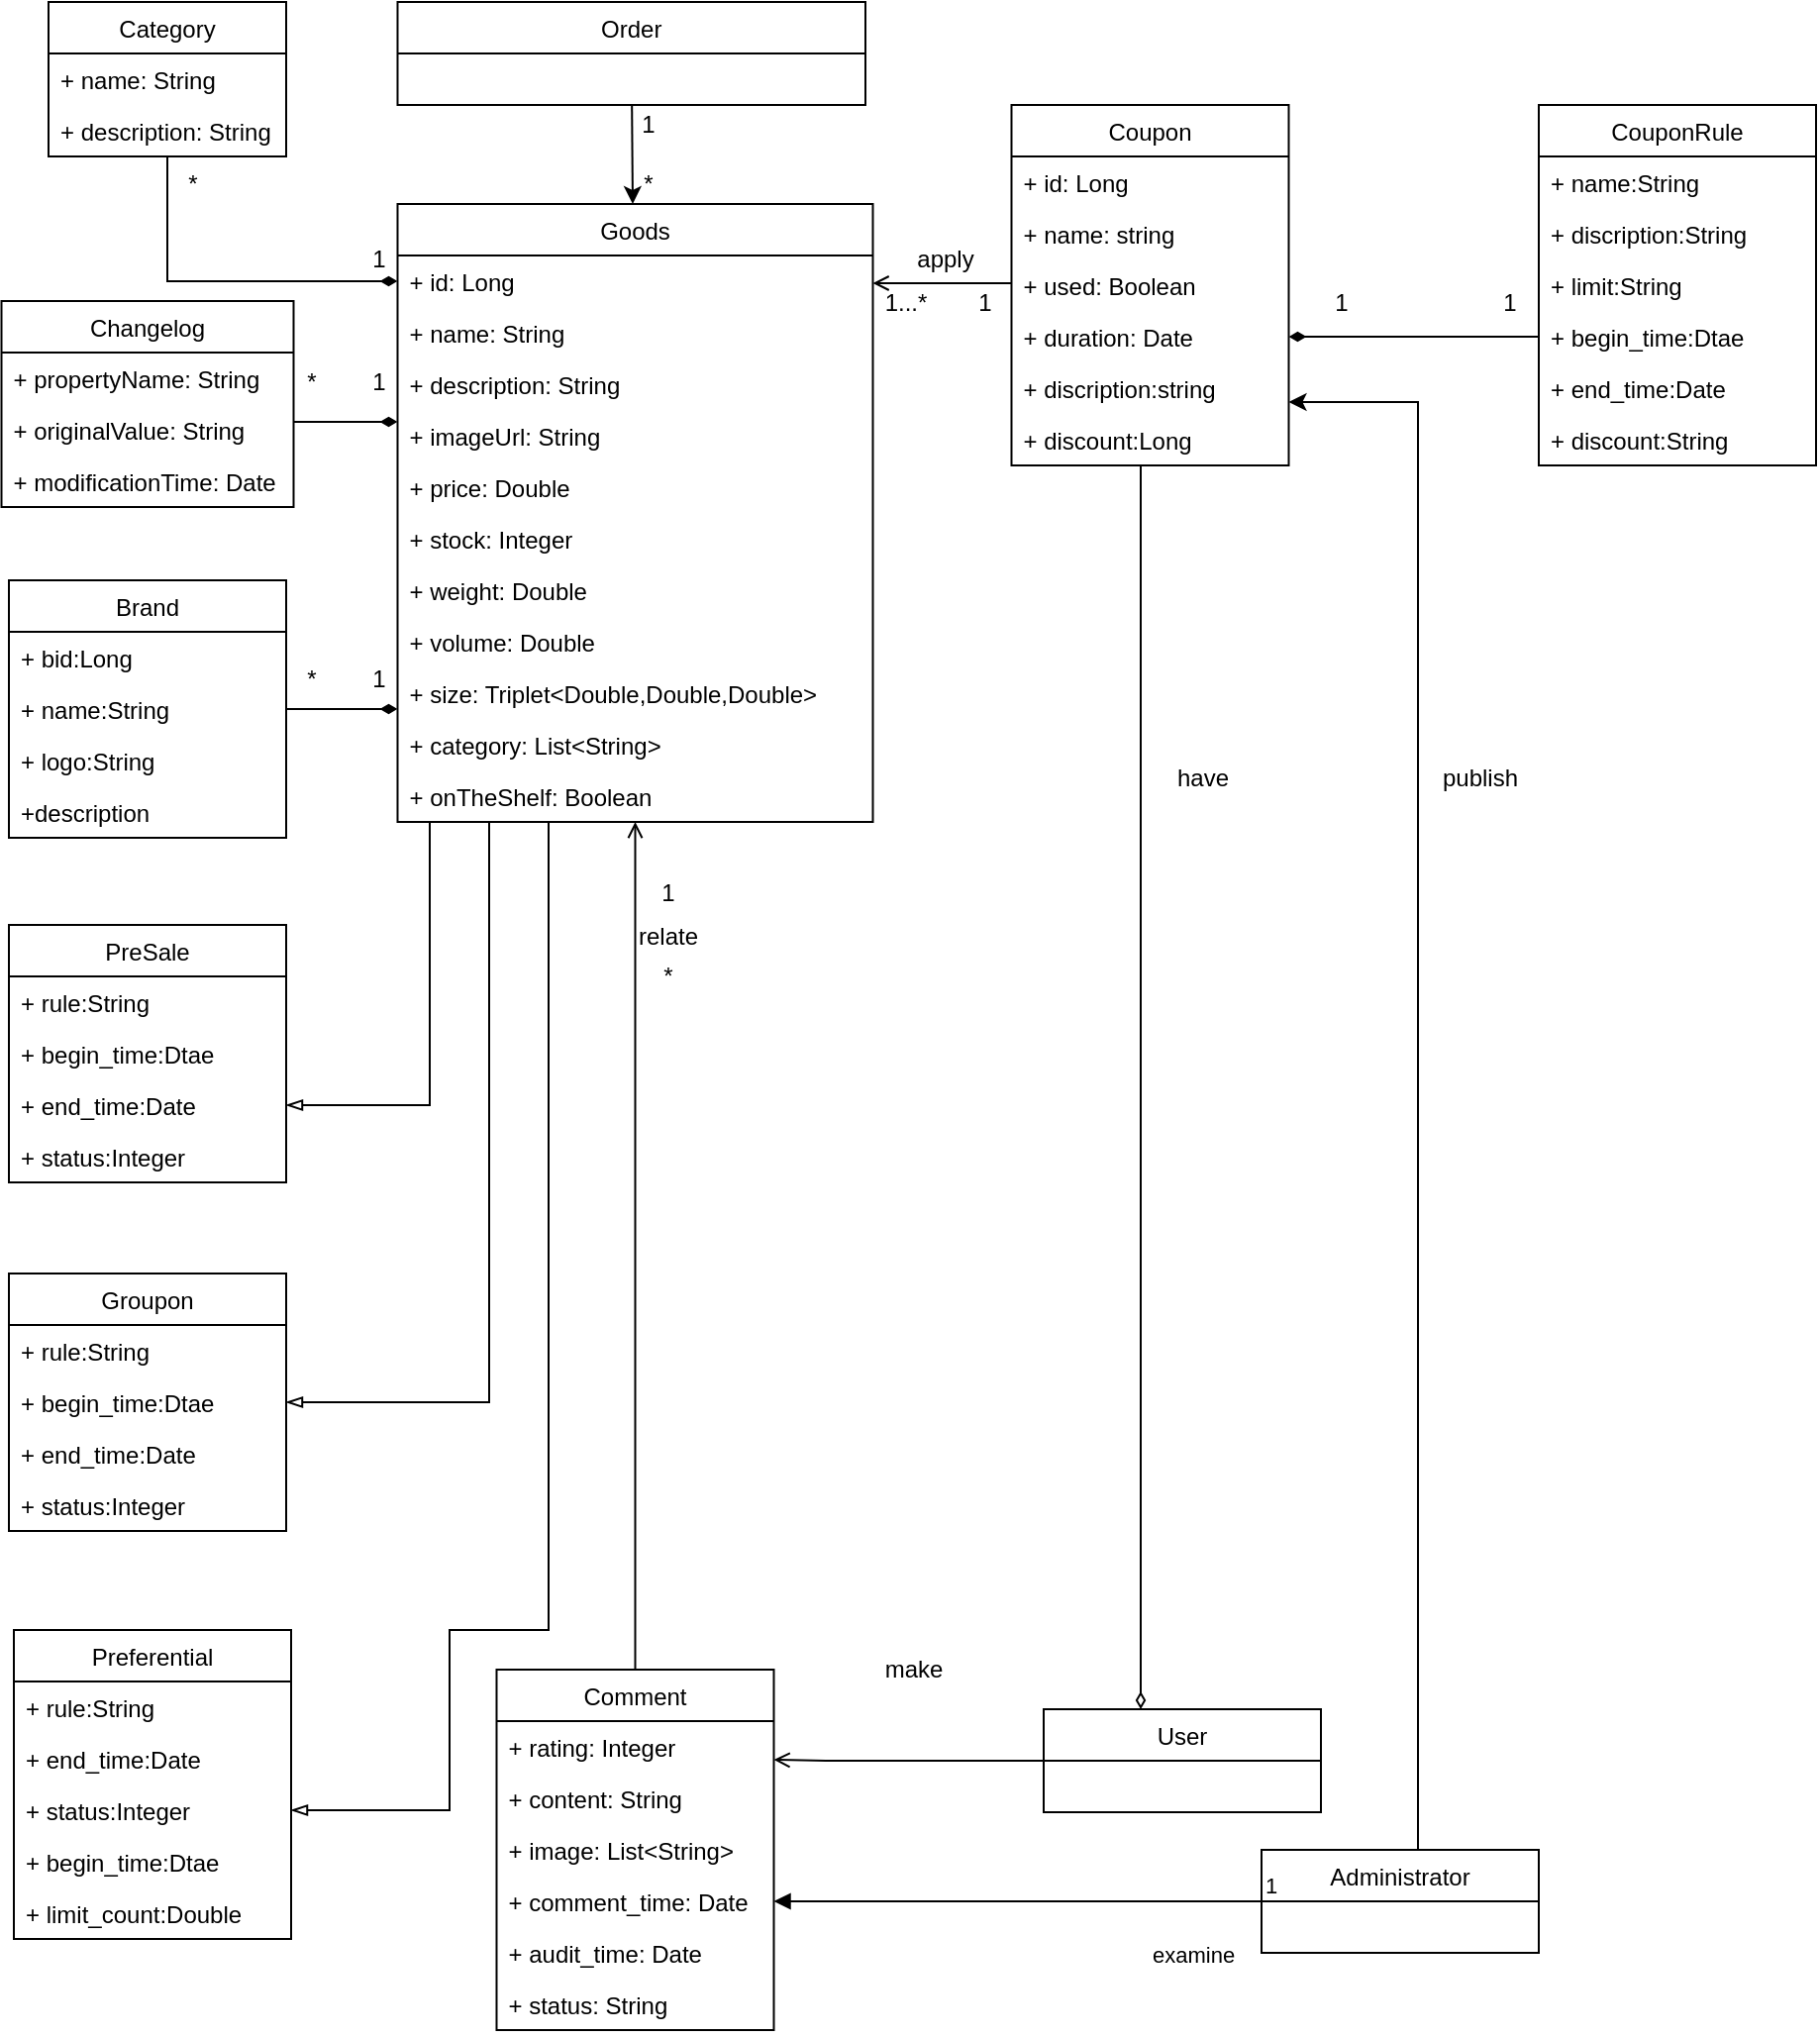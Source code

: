 <mxfile version="13.7.7" type="github">
  <diagram id="SMZDa7VKPdT4Ol9t52v7" name="Page-1">
    <mxGraphModel dx="1038" dy="587" grid="1" gridSize="10" guides="1" tooltips="1" connect="1" arrows="1" fold="1" page="1" pageScale="1" pageWidth="850" pageHeight="1100" math="0" shadow="0">
      <root>
        <mxCell id="0" />
        <mxCell id="1" parent="0" />
        <mxCell id="rCrtK8iGYtM6v42GK8HZ-14" style="edgeStyle=orthogonalEdgeStyle;rounded=0;orthogonalLoop=1;jettySize=auto;html=1;endArrow=diamondThin;endFill=1;" parent="1" source="rCrtK8iGYtM6v42GK8HZ-10" target="rCrtK8iGYtM6v42GK8HZ-1" edge="1">
          <mxGeometry relative="1" as="geometry">
            <Array as="points">
              <mxPoint x="233.75" y="149" />
              <mxPoint x="233.75" y="149" />
            </Array>
          </mxGeometry>
        </mxCell>
        <mxCell id="rCrtK8iGYtM6v42GK8HZ-21" style="edgeStyle=orthogonalEdgeStyle;rounded=0;orthogonalLoop=1;jettySize=auto;html=1;endArrow=diamondThin;endFill=1;" parent="1" source="rCrtK8iGYtM6v42GK8HZ-17" target="rCrtK8iGYtM6v42GK8HZ-1" edge="1">
          <mxGeometry relative="1" as="geometry">
            <Array as="points">
              <mxPoint x="240" y="220" />
              <mxPoint x="240" y="220" />
            </Array>
          </mxGeometry>
        </mxCell>
        <mxCell id="rCrtK8iGYtM6v42GK8HZ-52" style="edgeStyle=orthogonalEdgeStyle;rounded=0;orthogonalLoop=1;jettySize=auto;html=1;endArrow=none;endFill=0;startArrow=open;startFill=0;" parent="1" source="rCrtK8iGYtM6v42GK8HZ-1" target="rCrtK8iGYtM6v42GK8HZ-48" edge="1">
          <mxGeometry relative="1" as="geometry" />
        </mxCell>
        <mxCell id="rCrtK8iGYtM6v42GK8HZ-67" style="edgeStyle=orthogonalEdgeStyle;rounded=0;orthogonalLoop=1;jettySize=auto;html=1;endArrow=none;endFill=0;startArrow=open;startFill=0;" parent="1" source="rCrtK8iGYtM6v42GK8HZ-1" target="rCrtK8iGYtM6v42GK8HZ-63" edge="1">
          <mxGeometry relative="1" as="geometry">
            <Array as="points">
              <mxPoint x="530" y="150" />
              <mxPoint x="530" y="150" />
            </Array>
          </mxGeometry>
        </mxCell>
        <mxCell id="rCrtK8iGYtM6v42GK8HZ-54" style="edgeStyle=orthogonalEdgeStyle;rounded=0;orthogonalLoop=1;jettySize=auto;html=1;endArrow=open;endFill=0;entryX=1;entryY=0.25;entryDx=0;entryDy=0;exitX=0;exitY=0.5;exitDx=0;exitDy=0;" parent="1" source="rCrtK8iGYtM6v42GK8HZ-23" target="rCrtK8iGYtM6v42GK8HZ-48" edge="1">
          <mxGeometry relative="1" as="geometry">
            <Array as="points">
              <mxPoint x="470" y="896" />
            </Array>
          </mxGeometry>
        </mxCell>
        <mxCell id="rCrtK8iGYtM6v42GK8HZ-70" style="edgeStyle=orthogonalEdgeStyle;rounded=0;orthogonalLoop=1;jettySize=auto;html=1;endArrow=none;endFill=0;startArrow=diamondThin;startFill=0;" parent="1" source="rCrtK8iGYtM6v42GK8HZ-23" target="rCrtK8iGYtM6v42GK8HZ-63" edge="1">
          <mxGeometry relative="1" as="geometry">
            <mxPoint x="720" y="600" as="sourcePoint" />
            <Array as="points">
              <mxPoint x="629" y="360" />
              <mxPoint x="629" y="360" />
            </Array>
          </mxGeometry>
        </mxCell>
        <mxCell id="x_6f8A90c6kUow9tyYDB-32" style="edgeStyle=orthogonalEdgeStyle;rounded=0;orthogonalLoop=1;jettySize=auto;html=1;entryX=1;entryY=0.5;entryDx=0;entryDy=0;startArrow=none;startFill=0;endArrow=blockThin;endFill=0;" parent="1" source="rCrtK8iGYtM6v42GK8HZ-1" target="x_6f8A90c6kUow9tyYDB-29" edge="1">
          <mxGeometry relative="1" as="geometry">
            <Array as="points">
              <mxPoint x="300" y="715" />
            </Array>
          </mxGeometry>
        </mxCell>
        <mxCell id="x_6f8A90c6kUow9tyYDB-35" style="edgeStyle=orthogonalEdgeStyle;rounded=0;orthogonalLoop=1;jettySize=auto;html=1;entryX=1;entryY=0.5;entryDx=0;entryDy=0;startArrow=none;startFill=0;endArrow=blockThin;endFill=0;" parent="1" source="rCrtK8iGYtM6v42GK8HZ-1" target="x_6f8A90c6kUow9tyYDB-19" edge="1">
          <mxGeometry relative="1" as="geometry">
            <Array as="points">
              <mxPoint x="270" y="565" />
            </Array>
          </mxGeometry>
        </mxCell>
        <mxCell id="x_6f8A90c6kUow9tyYDB-43" style="edgeStyle=orthogonalEdgeStyle;rounded=0;orthogonalLoop=1;jettySize=auto;html=1;startArrow=none;startFill=0;endArrow=blockThin;endFill=0;entryX=1;entryY=0.5;entryDx=0;entryDy=0;" parent="1" source="rCrtK8iGYtM6v42GK8HZ-1" target="x_6f8A90c6kUow9tyYDB-42" edge="1">
          <mxGeometry relative="1" as="geometry">
            <Array as="points">
              <mxPoint x="330" y="830" />
              <mxPoint x="280" y="830" />
              <mxPoint x="280" y="921" />
            </Array>
          </mxGeometry>
        </mxCell>
        <mxCell id="rCrtK8iGYtM6v42GK8HZ-1" value="Goods" style="swimlane;fontStyle=0;childLayout=stackLayout;horizontal=1;startSize=26;fillColor=none;horizontalStack=0;resizeParent=1;resizeParentMax=0;resizeLast=0;collapsible=1;marginBottom=0;" parent="1" vertex="1">
          <mxGeometry x="253.75" y="110" width="240" height="312" as="geometry" />
        </mxCell>
        <mxCell id="rCrtK8iGYtM6v42GK8HZ-2" value="+ id: Long" style="text;strokeColor=none;fillColor=none;align=left;verticalAlign=top;spacingLeft=4;spacingRight=4;overflow=hidden;rotatable=0;points=[[0,0.5],[1,0.5]];portConstraint=eastwest;" parent="rCrtK8iGYtM6v42GK8HZ-1" vertex="1">
          <mxGeometry y="26" width="240" height="26" as="geometry" />
        </mxCell>
        <mxCell id="rCrtK8iGYtM6v42GK8HZ-3" value="+ name: String" style="text;strokeColor=none;fillColor=none;align=left;verticalAlign=top;spacingLeft=4;spacingRight=4;overflow=hidden;rotatable=0;points=[[0,0.5],[1,0.5]];portConstraint=eastwest;" parent="rCrtK8iGYtM6v42GK8HZ-1" vertex="1">
          <mxGeometry y="52" width="240" height="26" as="geometry" />
        </mxCell>
        <mxCell id="rCrtK8iGYtM6v42GK8HZ-56" value="+ description: String" style="text;strokeColor=none;fillColor=none;align=left;verticalAlign=top;spacingLeft=4;spacingRight=4;overflow=hidden;rotatable=0;points=[[0,0.5],[1,0.5]];portConstraint=eastwest;" parent="rCrtK8iGYtM6v42GK8HZ-1" vertex="1">
          <mxGeometry y="78" width="240" height="26" as="geometry" />
        </mxCell>
        <mxCell id="rCrtK8iGYtM6v42GK8HZ-57" value="+ imageUrl: String" style="text;strokeColor=none;fillColor=none;align=left;verticalAlign=top;spacingLeft=4;spacingRight=4;overflow=hidden;rotatable=0;points=[[0,0.5],[1,0.5]];portConstraint=eastwest;" parent="rCrtK8iGYtM6v42GK8HZ-1" vertex="1">
          <mxGeometry y="104" width="240" height="26" as="geometry" />
        </mxCell>
        <mxCell id="rCrtK8iGYtM6v42GK8HZ-4" value="+ price: Double" style="text;strokeColor=none;fillColor=none;align=left;verticalAlign=top;spacingLeft=4;spacingRight=4;overflow=hidden;rotatable=0;points=[[0,0.5],[1,0.5]];portConstraint=eastwest;" parent="rCrtK8iGYtM6v42GK8HZ-1" vertex="1">
          <mxGeometry y="130" width="240" height="26" as="geometry" />
        </mxCell>
        <mxCell id="rCrtK8iGYtM6v42GK8HZ-5" value="+ stock: Integer" style="text;strokeColor=none;fillColor=none;align=left;verticalAlign=top;spacingLeft=4;spacingRight=4;overflow=hidden;rotatable=0;points=[[0,0.5],[1,0.5]];portConstraint=eastwest;" parent="rCrtK8iGYtM6v42GK8HZ-1" vertex="1">
          <mxGeometry y="156" width="240" height="26" as="geometry" />
        </mxCell>
        <mxCell id="rCrtK8iGYtM6v42GK8HZ-6" value="+ weight: Double" style="text;strokeColor=none;fillColor=none;align=left;verticalAlign=top;spacingLeft=4;spacingRight=4;overflow=hidden;rotatable=0;points=[[0,0.5],[1,0.5]];portConstraint=eastwest;" parent="rCrtK8iGYtM6v42GK8HZ-1" vertex="1">
          <mxGeometry y="182" width="240" height="26" as="geometry" />
        </mxCell>
        <mxCell id="DJLL2MN1gJjTyd0nn-Mb-14" value="+ volume: Double" style="text;strokeColor=none;fillColor=none;align=left;verticalAlign=top;spacingLeft=4;spacingRight=4;overflow=hidden;rotatable=0;points=[[0,0.5],[1,0.5]];portConstraint=eastwest;" parent="rCrtK8iGYtM6v42GK8HZ-1" vertex="1">
          <mxGeometry y="208" width="240" height="26" as="geometry" />
        </mxCell>
        <mxCell id="rCrtK8iGYtM6v42GK8HZ-7" value="+ size: Triplet&lt;Double,Double,Double&gt;" style="text;strokeColor=none;fillColor=none;align=left;verticalAlign=top;spacingLeft=4;spacingRight=4;overflow=hidden;rotatable=0;points=[[0,0.5],[1,0.5]];portConstraint=eastwest;" parent="rCrtK8iGYtM6v42GK8HZ-1" vertex="1">
          <mxGeometry y="234" width="240" height="26" as="geometry" />
        </mxCell>
        <mxCell id="rCrtK8iGYtM6v42GK8HZ-8" value="+ category: List&lt;String&gt;" style="text;strokeColor=none;fillColor=none;align=left;verticalAlign=top;spacingLeft=4;spacingRight=4;overflow=hidden;rotatable=0;points=[[0,0.5],[1,0.5]];portConstraint=eastwest;" parent="rCrtK8iGYtM6v42GK8HZ-1" vertex="1">
          <mxGeometry y="260" width="240" height="26" as="geometry" />
        </mxCell>
        <mxCell id="rCrtK8iGYtM6v42GK8HZ-58" value="+ onTheShelf: Boolean" style="text;strokeColor=none;fillColor=none;align=left;verticalAlign=top;spacingLeft=4;spacingRight=4;overflow=hidden;rotatable=0;points=[[0,0.5],[1,0.5]];portConstraint=eastwest;" parent="rCrtK8iGYtM6v42GK8HZ-1" vertex="1">
          <mxGeometry y="286" width="240" height="26" as="geometry" />
        </mxCell>
        <mxCell id="DJLL2MN1gJjTyd0nn-Mb-42" style="edgeStyle=orthogonalEdgeStyle;rounded=0;orthogonalLoop=1;jettySize=auto;html=1;entryX=0.5;entryY=0;entryDx=0;entryDy=0;endArrow=none;endFill=0;startArrow=classic;startFill=1;" parent="1" source="rCrtK8iGYtM6v42GK8HZ-63" target="DJLL2MN1gJjTyd0nn-Mb-27" edge="1">
          <mxGeometry relative="1" as="geometry">
            <Array as="points">
              <mxPoint x="769" y="210" />
            </Array>
          </mxGeometry>
        </mxCell>
        <mxCell id="rCrtK8iGYtM6v42GK8HZ-63" value="Coupon" style="swimlane;fontStyle=0;childLayout=stackLayout;horizontal=1;startSize=26;fillColor=none;horizontalStack=0;resizeParent=1;resizeParentMax=0;resizeLast=0;collapsible=1;marginBottom=0;" parent="1" vertex="1">
          <mxGeometry x="563.75" y="60" width="140" height="182" as="geometry" />
        </mxCell>
        <mxCell id="rCrtK8iGYtM6v42GK8HZ-64" value="+ id: Long" style="text;strokeColor=none;fillColor=none;align=left;verticalAlign=top;spacingLeft=4;spacingRight=4;overflow=hidden;rotatable=0;points=[[0,0.5],[1,0.5]];portConstraint=eastwest;" parent="rCrtK8iGYtM6v42GK8HZ-63" vertex="1">
          <mxGeometry y="26" width="140" height="26" as="geometry" />
        </mxCell>
        <mxCell id="DJLL2MN1gJjTyd0nn-Mb-5" value="+ name: string" style="text;strokeColor=none;fillColor=none;align=left;verticalAlign=top;spacingLeft=4;spacingRight=4;overflow=hidden;rotatable=0;points=[[0,0.5],[1,0.5]];portConstraint=eastwest;" parent="rCrtK8iGYtM6v42GK8HZ-63" vertex="1">
          <mxGeometry y="52" width="140" height="26" as="geometry" />
        </mxCell>
        <mxCell id="rCrtK8iGYtM6v42GK8HZ-65" value="+ used: Boolean" style="text;strokeColor=none;fillColor=none;align=left;verticalAlign=top;spacingLeft=4;spacingRight=4;overflow=hidden;rotatable=0;points=[[0,0.5],[1,0.5]];portConstraint=eastwest;" parent="rCrtK8iGYtM6v42GK8HZ-63" vertex="1">
          <mxGeometry y="78" width="140" height="26" as="geometry" />
        </mxCell>
        <mxCell id="rCrtK8iGYtM6v42GK8HZ-66" value="+ duration: Date" style="text;strokeColor=none;fillColor=none;align=left;verticalAlign=top;spacingLeft=4;spacingRight=4;overflow=hidden;rotatable=0;points=[[0,0.5],[1,0.5]];portConstraint=eastwest;" parent="rCrtK8iGYtM6v42GK8HZ-63" vertex="1">
          <mxGeometry y="104" width="140" height="26" as="geometry" />
        </mxCell>
        <mxCell id="rCrtK8iGYtM6v42GK8HZ-68" value="+ discription:string" style="text;strokeColor=none;fillColor=none;align=left;verticalAlign=top;spacingLeft=4;spacingRight=4;overflow=hidden;rotatable=0;points=[[0,0.5],[1,0.5]];portConstraint=eastwest;" parent="rCrtK8iGYtM6v42GK8HZ-63" vertex="1">
          <mxGeometry y="130" width="140" height="26" as="geometry" />
        </mxCell>
        <mxCell id="rCrtK8iGYtM6v42GK8HZ-69" value="+ discount:Long" style="text;strokeColor=none;fillColor=none;align=left;verticalAlign=top;spacingLeft=4;spacingRight=4;overflow=hidden;rotatable=0;points=[[0,0.5],[1,0.5]];portConstraint=eastwest;" parent="rCrtK8iGYtM6v42GK8HZ-63" vertex="1">
          <mxGeometry y="156" width="140" height="26" as="geometry" />
        </mxCell>
        <mxCell id="rCrtK8iGYtM6v42GK8HZ-79" value="1" style="text;html=1;align=center;verticalAlign=middle;resizable=0;points=[];autosize=1;" parent="1" vertex="1">
          <mxGeometry x="233.75" y="128" width="20" height="20" as="geometry" />
        </mxCell>
        <mxCell id="rCrtK8iGYtM6v42GK8HZ-80" value="*" style="text;html=1;align=center;verticalAlign=middle;resizable=0;points=[];autosize=1;" parent="1" vertex="1">
          <mxGeometry x="140" y="90" width="20" height="20" as="geometry" />
        </mxCell>
        <mxCell id="rCrtK8iGYtM6v42GK8HZ-81" value="1" style="text;html=1;align=center;verticalAlign=middle;resizable=0;points=[];autosize=1;" parent="1" vertex="1">
          <mxGeometry x="233.75" y="190" width="20" height="20" as="geometry" />
        </mxCell>
        <mxCell id="rCrtK8iGYtM6v42GK8HZ-82" value="*" style="text;html=1;align=center;verticalAlign=middle;resizable=0;points=[];autosize=1;" parent="1" vertex="1">
          <mxGeometry x="200" y="190" width="20" height="20" as="geometry" />
        </mxCell>
        <mxCell id="rCrtK8iGYtM6v42GK8HZ-83" value="1" style="text;html=1;align=center;verticalAlign=middle;resizable=0;points=[];autosize=1;" parent="1" vertex="1">
          <mxGeometry x="380" y="448" width="20" height="20" as="geometry" />
        </mxCell>
        <mxCell id="rCrtK8iGYtM6v42GK8HZ-84" value="*" style="text;html=1;align=center;verticalAlign=middle;resizable=0;points=[];autosize=1;" parent="1" vertex="1">
          <mxGeometry x="380" y="490" width="20" height="20" as="geometry" />
        </mxCell>
        <mxCell id="rCrtK8iGYtM6v42GK8HZ-85" value="relate" style="text;html=1;align=center;verticalAlign=middle;resizable=0;points=[];autosize=1;" parent="1" vertex="1">
          <mxGeometry x="365" y="470" width="50" height="20" as="geometry" />
        </mxCell>
        <mxCell id="rCrtK8iGYtM6v42GK8HZ-86" value="make" style="text;html=1;align=center;verticalAlign=middle;resizable=0;points=[];autosize=1;" parent="1" vertex="1">
          <mxGeometry x="493.75" y="840" width="40" height="20" as="geometry" />
        </mxCell>
        <mxCell id="rCrtK8iGYtM6v42GK8HZ-93" value="apply" style="text;html=1;align=center;verticalAlign=middle;resizable=0;points=[];autosize=1;" parent="1" vertex="1">
          <mxGeometry x="510" y="128" width="40" height="20" as="geometry" />
        </mxCell>
        <mxCell id="rCrtK8iGYtM6v42GK8HZ-94" value="1" style="text;html=1;align=center;verticalAlign=middle;resizable=0;points=[];autosize=1;" parent="1" vertex="1">
          <mxGeometry x="540" y="150" width="20" height="20" as="geometry" />
        </mxCell>
        <mxCell id="rCrtK8iGYtM6v42GK8HZ-95" value="1...*" style="text;html=1;align=center;verticalAlign=middle;resizable=0;points=[];autosize=1;" parent="1" vertex="1">
          <mxGeometry x="490" y="150" width="40" height="20" as="geometry" />
        </mxCell>
        <mxCell id="DJLL2MN1gJjTyd0nn-Mb-10" value="1" style="text;html=1;align=center;verticalAlign=middle;resizable=0;points=[];autosize=1;" parent="1" vertex="1">
          <mxGeometry x="805" y="150" width="20" height="20" as="geometry" />
        </mxCell>
        <mxCell id="DJLL2MN1gJjTyd0nn-Mb-11" value="1" style="text;html=1;align=center;verticalAlign=middle;resizable=0;points=[];autosize=1;" parent="1" vertex="1">
          <mxGeometry x="720" y="150" width="20" height="20" as="geometry" />
        </mxCell>
        <mxCell id="DJLL2MN1gJjTyd0nn-Mb-13" value="have" style="text;html=1;align=center;verticalAlign=middle;resizable=0;points=[];autosize=1;" parent="1" vertex="1">
          <mxGeometry x="640" y="390" width="40" height="20" as="geometry" />
        </mxCell>
        <mxCell id="DJLL2MN1gJjTyd0nn-Mb-23" value="1" style="text;html=1;align=center;verticalAlign=middle;resizable=0;points=[];autosize=1;" parent="1" vertex="1">
          <mxGeometry x="233.75" y="340" width="20" height="20" as="geometry" />
        </mxCell>
        <mxCell id="DJLL2MN1gJjTyd0nn-Mb-24" value="*" style="text;html=1;align=center;verticalAlign=middle;resizable=0;points=[];autosize=1;" parent="1" vertex="1">
          <mxGeometry x="200" y="340" width="20" height="20" as="geometry" />
        </mxCell>
        <mxCell id="DJLL2MN1gJjTyd0nn-Mb-31" value="examine" style="endArrow=block;endFill=1;html=1;align=left;verticalAlign=top;exitX=0;exitY=0.5;exitDx=0;exitDy=0;entryX=1;entryY=0.5;entryDx=0;entryDy=0;edgeStyle=orthogonalEdgeStyle;" parent="1" source="DJLL2MN1gJjTyd0nn-Mb-27" target="rCrtK8iGYtM6v42GK8HZ-96" edge="1">
          <mxGeometry x="-0.535" y="14" relative="1" as="geometry">
            <mxPoint x="130" y="670" as="sourcePoint" />
            <mxPoint x="270" y="600" as="targetPoint" />
            <mxPoint as="offset" />
          </mxGeometry>
        </mxCell>
        <mxCell id="DJLL2MN1gJjTyd0nn-Mb-32" value="1" style="edgeLabel;resizable=0;html=1;align=left;verticalAlign=bottom;" parent="DJLL2MN1gJjTyd0nn-Mb-31" connectable="0" vertex="1">
          <mxGeometry x="-1" relative="1" as="geometry" />
        </mxCell>
        <mxCell id="DJLL2MN1gJjTyd0nn-Mb-39" style="edgeStyle=none;rounded=0;orthogonalLoop=1;jettySize=auto;html=1;" parent="1" source="DJLL2MN1gJjTyd0nn-Mb-35" target="rCrtK8iGYtM6v42GK8HZ-1" edge="1">
          <mxGeometry relative="1" as="geometry" />
        </mxCell>
        <mxCell id="DJLL2MN1gJjTyd0nn-Mb-35" value="Order" style="swimlane;fontStyle=0;childLayout=stackLayout;horizontal=1;startSize=26;fillColor=none;horizontalStack=0;resizeParent=1;resizeParentMax=0;resizeLast=0;collapsible=1;marginBottom=0;" parent="1" vertex="1">
          <mxGeometry x="253.75" y="8" width="236.25" height="52" as="geometry" />
        </mxCell>
        <mxCell id="DJLL2MN1gJjTyd0nn-Mb-40" value="1" style="text;html=1;align=center;verticalAlign=middle;resizable=0;points=[];autosize=1;" parent="1" vertex="1">
          <mxGeometry x="370" y="60" width="20" height="20" as="geometry" />
        </mxCell>
        <mxCell id="DJLL2MN1gJjTyd0nn-Mb-41" value="*" style="text;html=1;align=center;verticalAlign=middle;resizable=0;points=[];autosize=1;" parent="1" vertex="1">
          <mxGeometry x="370" y="90" width="20" height="20" as="geometry" />
        </mxCell>
        <mxCell id="DJLL2MN1gJjTyd0nn-Mb-1" value="CouponRule" style="swimlane;fontStyle=0;childLayout=stackLayout;horizontal=1;startSize=26;fillColor=none;horizontalStack=0;resizeParent=1;resizeParentMax=0;resizeLast=0;collapsible=1;marginBottom=0;" parent="1" vertex="1">
          <mxGeometry x="830" y="60" width="140" height="182" as="geometry" />
        </mxCell>
        <mxCell id="DJLL2MN1gJjTyd0nn-Mb-2" value="+ name:String" style="text;strokeColor=none;fillColor=none;align=left;verticalAlign=top;spacingLeft=4;spacingRight=4;overflow=hidden;rotatable=0;points=[[0,0.5],[1,0.5]];portConstraint=eastwest;" parent="DJLL2MN1gJjTyd0nn-Mb-1" vertex="1">
          <mxGeometry y="26" width="140" height="26" as="geometry" />
        </mxCell>
        <mxCell id="DJLL2MN1gJjTyd0nn-Mb-3" value="+ discription:String" style="text;strokeColor=none;fillColor=none;align=left;verticalAlign=top;spacingLeft=4;spacingRight=4;overflow=hidden;rotatable=0;points=[[0,0.5],[1,0.5]];portConstraint=eastwest;" parent="DJLL2MN1gJjTyd0nn-Mb-1" vertex="1">
          <mxGeometry y="52" width="140" height="26" as="geometry" />
        </mxCell>
        <mxCell id="DJLL2MN1gJjTyd0nn-Mb-4" value="+ limit:String" style="text;strokeColor=none;fillColor=none;align=left;verticalAlign=top;spacingLeft=4;spacingRight=4;overflow=hidden;rotatable=0;points=[[0,0.5],[1,0.5]];portConstraint=eastwest;" parent="DJLL2MN1gJjTyd0nn-Mb-1" vertex="1">
          <mxGeometry y="78" width="140" height="26" as="geometry" />
        </mxCell>
        <mxCell id="RBL0tMx9Ab1655RiJPCu-1" value="+ begin_time:Dtae" style="text;strokeColor=none;fillColor=none;align=left;verticalAlign=top;spacingLeft=4;spacingRight=4;overflow=hidden;rotatable=0;points=[[0,0.5],[1,0.5]];portConstraint=eastwest;" vertex="1" parent="DJLL2MN1gJjTyd0nn-Mb-1">
          <mxGeometry y="104" width="140" height="26" as="geometry" />
        </mxCell>
        <mxCell id="RBL0tMx9Ab1655RiJPCu-2" value="+ end_time:Date" style="text;strokeColor=none;fillColor=none;align=left;verticalAlign=top;spacingLeft=4;spacingRight=4;overflow=hidden;rotatable=0;points=[[0,0.5],[1,0.5]];portConstraint=eastwest;" vertex="1" parent="DJLL2MN1gJjTyd0nn-Mb-1">
          <mxGeometry y="130" width="140" height="26" as="geometry" />
        </mxCell>
        <mxCell id="DJLL2MN1gJjTyd0nn-Mb-6" value="+ discount:String" style="text;strokeColor=none;fillColor=none;align=left;verticalAlign=top;spacingLeft=4;spacingRight=4;overflow=hidden;rotatable=0;points=[[0,0.5],[1,0.5]];portConstraint=eastwest;" parent="DJLL2MN1gJjTyd0nn-Mb-1" vertex="1">
          <mxGeometry y="156" width="140" height="26" as="geometry" />
        </mxCell>
        <mxCell id="DJLL2MN1gJjTyd0nn-Mb-43" value="publish" style="text;html=1;align=center;verticalAlign=middle;resizable=0;points=[];autosize=1;" parent="1" vertex="1">
          <mxGeometry x="775" y="390" width="50" height="20" as="geometry" />
        </mxCell>
        <mxCell id="rCrtK8iGYtM6v42GK8HZ-10" value="Category" style="swimlane;fontStyle=0;childLayout=stackLayout;horizontal=1;startSize=26;fillColor=none;horizontalStack=0;resizeParent=1;resizeParentMax=0;resizeLast=0;collapsible=1;marginBottom=0;" parent="1" vertex="1">
          <mxGeometry x="77.5" y="8" width="120" height="78" as="geometry" />
        </mxCell>
        <mxCell id="rCrtK8iGYtM6v42GK8HZ-11" value="+ name: String" style="text;strokeColor=none;fillColor=none;align=left;verticalAlign=top;spacingLeft=4;spacingRight=4;overflow=hidden;rotatable=0;points=[[0,0.5],[1,0.5]];portConstraint=eastwest;" parent="rCrtK8iGYtM6v42GK8HZ-10" vertex="1">
          <mxGeometry y="26" width="120" height="26" as="geometry" />
        </mxCell>
        <mxCell id="rCrtK8iGYtM6v42GK8HZ-12" value="+ description: String" style="text;strokeColor=none;fillColor=none;align=left;verticalAlign=top;spacingLeft=4;spacingRight=4;overflow=hidden;rotatable=0;points=[[0,0.5],[1,0.5]];portConstraint=eastwest;" parent="rCrtK8iGYtM6v42GK8HZ-10" vertex="1">
          <mxGeometry y="52" width="120" height="26" as="geometry" />
        </mxCell>
        <mxCell id="rCrtK8iGYtM6v42GK8HZ-17" value="Changelog" style="swimlane;fontStyle=0;childLayout=stackLayout;horizontal=1;startSize=26;fillColor=none;horizontalStack=0;resizeParent=1;resizeParentMax=0;resizeLast=0;collapsible=1;marginBottom=0;" parent="1" vertex="1">
          <mxGeometry x="53.75" y="159" width="147.5" height="104" as="geometry" />
        </mxCell>
        <mxCell id="rCrtK8iGYtM6v42GK8HZ-18" value="+ propertyName: String" style="text;strokeColor=none;fillColor=none;align=left;verticalAlign=top;spacingLeft=4;spacingRight=4;overflow=hidden;rotatable=0;points=[[0,0.5],[1,0.5]];portConstraint=eastwest;" parent="rCrtK8iGYtM6v42GK8HZ-17" vertex="1">
          <mxGeometry y="26" width="147.5" height="26" as="geometry" />
        </mxCell>
        <mxCell id="rCrtK8iGYtM6v42GK8HZ-19" value="+ originalValue: String" style="text;strokeColor=none;fillColor=none;align=left;verticalAlign=top;spacingLeft=4;spacingRight=4;overflow=hidden;rotatable=0;points=[[0,0.5],[1,0.5]];portConstraint=eastwest;" parent="rCrtK8iGYtM6v42GK8HZ-17" vertex="1">
          <mxGeometry y="52" width="147.5" height="26" as="geometry" />
        </mxCell>
        <mxCell id="rCrtK8iGYtM6v42GK8HZ-20" value="+ modificationTime: Date" style="text;strokeColor=none;fillColor=none;align=left;verticalAlign=top;spacingLeft=4;spacingRight=4;overflow=hidden;rotatable=0;points=[[0,0.5],[1,0.5]];portConstraint=eastwest;" parent="rCrtK8iGYtM6v42GK8HZ-17" vertex="1">
          <mxGeometry y="78" width="147.5" height="26" as="geometry" />
        </mxCell>
        <mxCell id="rCrtK8iGYtM6v42GK8HZ-48" value="Comment" style="swimlane;fontStyle=0;childLayout=stackLayout;horizontal=1;startSize=26;fillColor=none;horizontalStack=0;resizeParent=1;resizeParentMax=0;resizeLast=0;collapsible=1;marginBottom=0;" parent="1" vertex="1">
          <mxGeometry x="303.75" y="850" width="140" height="182" as="geometry" />
        </mxCell>
        <mxCell id="rCrtK8iGYtM6v42GK8HZ-49" value="+ rating: Integer" style="text;strokeColor=none;fillColor=none;align=left;verticalAlign=top;spacingLeft=4;spacingRight=4;overflow=hidden;rotatable=0;points=[[0,0.5],[1,0.5]];portConstraint=eastwest;" parent="rCrtK8iGYtM6v42GK8HZ-48" vertex="1">
          <mxGeometry y="26" width="140" height="26" as="geometry" />
        </mxCell>
        <mxCell id="rCrtK8iGYtM6v42GK8HZ-50" value="+ content: String" style="text;strokeColor=none;fillColor=none;align=left;verticalAlign=top;spacingLeft=4;spacingRight=4;overflow=hidden;rotatable=0;points=[[0,0.5],[1,0.5]];portConstraint=eastwest;" parent="rCrtK8iGYtM6v42GK8HZ-48" vertex="1">
          <mxGeometry y="52" width="140" height="26" as="geometry" />
        </mxCell>
        <mxCell id="rCrtK8iGYtM6v42GK8HZ-51" value="+ image: List&lt;String&gt;" style="text;strokeColor=none;fillColor=none;align=left;verticalAlign=top;spacingLeft=4;spacingRight=4;overflow=hidden;rotatable=0;points=[[0,0.5],[1,0.5]];portConstraint=eastwest;" parent="rCrtK8iGYtM6v42GK8HZ-48" vertex="1">
          <mxGeometry y="78" width="140" height="26" as="geometry" />
        </mxCell>
        <mxCell id="rCrtK8iGYtM6v42GK8HZ-96" value="+ comment_time: Date" style="text;strokeColor=none;fillColor=none;align=left;verticalAlign=top;spacingLeft=4;spacingRight=4;overflow=hidden;rotatable=0;points=[[0,0.5],[1,0.5]];portConstraint=eastwest;" parent="rCrtK8iGYtM6v42GK8HZ-48" vertex="1">
          <mxGeometry y="104" width="140" height="26" as="geometry" />
        </mxCell>
        <mxCell id="DJLL2MN1gJjTyd0nn-Mb-15" value="+ audit_time: Date" style="text;strokeColor=none;fillColor=none;align=left;verticalAlign=top;spacingLeft=4;spacingRight=4;overflow=hidden;rotatable=0;points=[[0,0.5],[1,0.5]];portConstraint=eastwest;" parent="rCrtK8iGYtM6v42GK8HZ-48" vertex="1">
          <mxGeometry y="130" width="140" height="26" as="geometry" />
        </mxCell>
        <mxCell id="x_6f8A90c6kUow9tyYDB-1" value="+ status: String" style="text;strokeColor=none;fillColor=none;align=left;verticalAlign=top;spacingLeft=4;spacingRight=4;overflow=hidden;rotatable=0;points=[[0,0.5],[1,0.5]];portConstraint=eastwest;" parent="rCrtK8iGYtM6v42GK8HZ-48" vertex="1">
          <mxGeometry y="156" width="140" height="26" as="geometry" />
        </mxCell>
        <mxCell id="x_6f8A90c6kUow9tyYDB-33" style="edgeStyle=orthogonalEdgeStyle;rounded=0;orthogonalLoop=1;jettySize=auto;html=1;startArrow=none;startFill=0;endArrow=diamondThin;endFill=1;" parent="1" source="DJLL2MN1gJjTyd0nn-Mb-18" target="rCrtK8iGYtM6v42GK8HZ-1" edge="1">
          <mxGeometry relative="1" as="geometry">
            <Array as="points">
              <mxPoint x="230" y="365" />
              <mxPoint x="230" y="365" />
            </Array>
          </mxGeometry>
        </mxCell>
        <mxCell id="DJLL2MN1gJjTyd0nn-Mb-18" value="Brand" style="swimlane;fontStyle=0;childLayout=stackLayout;horizontal=1;startSize=26;fillColor=none;horizontalStack=0;resizeParent=1;resizeParentMax=0;resizeLast=0;collapsible=1;marginBottom=0;" parent="1" vertex="1">
          <mxGeometry x="57.5" y="300" width="140" height="130" as="geometry" />
        </mxCell>
        <mxCell id="DJLL2MN1gJjTyd0nn-Mb-20" value="+ bid:Long" style="text;strokeColor=none;fillColor=none;align=left;verticalAlign=top;spacingLeft=4;spacingRight=4;overflow=hidden;rotatable=0;points=[[0,0.5],[1,0.5]];portConstraint=eastwest;" parent="DJLL2MN1gJjTyd0nn-Mb-18" vertex="1">
          <mxGeometry y="26" width="140" height="26" as="geometry" />
        </mxCell>
        <mxCell id="DJLL2MN1gJjTyd0nn-Mb-21" value="+ name:String" style="text;strokeColor=none;fillColor=none;align=left;verticalAlign=top;spacingLeft=4;spacingRight=4;overflow=hidden;rotatable=0;points=[[0,0.5],[1,0.5]];portConstraint=eastwest;" parent="DJLL2MN1gJjTyd0nn-Mb-18" vertex="1">
          <mxGeometry y="52" width="140" height="26" as="geometry" />
        </mxCell>
        <mxCell id="DJLL2MN1gJjTyd0nn-Mb-25" value="+ logo:String" style="text;strokeColor=none;fillColor=none;align=left;verticalAlign=top;spacingLeft=4;spacingRight=4;overflow=hidden;rotatable=0;points=[[0,0.5],[1,0.5]];portConstraint=eastwest;" parent="DJLL2MN1gJjTyd0nn-Mb-18" vertex="1">
          <mxGeometry y="78" width="140" height="26" as="geometry" />
        </mxCell>
        <mxCell id="DJLL2MN1gJjTyd0nn-Mb-26" value="+description" style="text;strokeColor=none;fillColor=none;align=left;verticalAlign=top;spacingLeft=4;spacingRight=4;overflow=hidden;rotatable=0;points=[[0,0.5],[1,0.5]];portConstraint=eastwest;" parent="DJLL2MN1gJjTyd0nn-Mb-18" vertex="1">
          <mxGeometry y="104" width="140" height="26" as="geometry" />
        </mxCell>
        <mxCell id="x_6f8A90c6kUow9tyYDB-2" value="PreSale" style="swimlane;fontStyle=0;childLayout=stackLayout;horizontal=1;startSize=26;fillColor=none;horizontalStack=0;resizeParent=1;resizeParentMax=0;resizeLast=0;collapsible=1;marginBottom=0;" parent="1" vertex="1">
          <mxGeometry x="57.5" y="474" width="140" height="130" as="geometry" />
        </mxCell>
        <mxCell id="x_6f8A90c6kUow9tyYDB-3" value="+ rule:String" style="text;strokeColor=none;fillColor=none;align=left;verticalAlign=top;spacingLeft=4;spacingRight=4;overflow=hidden;rotatable=0;points=[[0,0.5],[1,0.5]];portConstraint=eastwest;" parent="x_6f8A90c6kUow9tyYDB-2" vertex="1">
          <mxGeometry y="26" width="140" height="26" as="geometry" />
        </mxCell>
        <mxCell id="x_6f8A90c6kUow9tyYDB-4" value="+ begin_time:Dtae" style="text;strokeColor=none;fillColor=none;align=left;verticalAlign=top;spacingLeft=4;spacingRight=4;overflow=hidden;rotatable=0;points=[[0,0.5],[1,0.5]];portConstraint=eastwest;" parent="x_6f8A90c6kUow9tyYDB-2" vertex="1">
          <mxGeometry y="52" width="140" height="26" as="geometry" />
        </mxCell>
        <mxCell id="x_6f8A90c6kUow9tyYDB-19" value="+ end_time:Date" style="text;strokeColor=none;fillColor=none;align=left;verticalAlign=top;spacingLeft=4;spacingRight=4;overflow=hidden;rotatable=0;points=[[0,0.5],[1,0.5]];portConstraint=eastwest;" parent="x_6f8A90c6kUow9tyYDB-2" vertex="1">
          <mxGeometry y="78" width="140" height="26" as="geometry" />
        </mxCell>
        <mxCell id="x_6f8A90c6kUow9tyYDB-20" value="+ status:Integer" style="text;strokeColor=none;fillColor=none;align=left;verticalAlign=top;spacingLeft=4;spacingRight=4;overflow=hidden;rotatable=0;points=[[0,0.5],[1,0.5]];portConstraint=eastwest;" parent="x_6f8A90c6kUow9tyYDB-2" vertex="1">
          <mxGeometry y="104" width="140" height="26" as="geometry" />
        </mxCell>
        <mxCell id="x_6f8A90c6kUow9tyYDB-24" value="Groupon" style="swimlane;fontStyle=0;childLayout=stackLayout;horizontal=1;startSize=26;fillColor=none;horizontalStack=0;resizeParent=1;resizeParentMax=0;resizeLast=0;collapsible=1;marginBottom=0;" parent="1" vertex="1">
          <mxGeometry x="57.5" y="650" width="140" height="130" as="geometry" />
        </mxCell>
        <mxCell id="x_6f8A90c6kUow9tyYDB-25" value="+ rule:String" style="text;strokeColor=none;fillColor=none;align=left;verticalAlign=top;spacingLeft=4;spacingRight=4;overflow=hidden;rotatable=0;points=[[0,0.5],[1,0.5]];portConstraint=eastwest;" parent="x_6f8A90c6kUow9tyYDB-24" vertex="1">
          <mxGeometry y="26" width="140" height="26" as="geometry" />
        </mxCell>
        <mxCell id="x_6f8A90c6kUow9tyYDB-29" value="+ begin_time:Dtae" style="text;strokeColor=none;fillColor=none;align=left;verticalAlign=top;spacingLeft=4;spacingRight=4;overflow=hidden;rotatable=0;points=[[0,0.5],[1,0.5]];portConstraint=eastwest;" parent="x_6f8A90c6kUow9tyYDB-24" vertex="1">
          <mxGeometry y="52" width="140" height="26" as="geometry" />
        </mxCell>
        <mxCell id="x_6f8A90c6kUow9tyYDB-30" value="+ end_time:Date" style="text;strokeColor=none;fillColor=none;align=left;verticalAlign=top;spacingLeft=4;spacingRight=4;overflow=hidden;rotatable=0;points=[[0,0.5],[1,0.5]];portConstraint=eastwest;" parent="x_6f8A90c6kUow9tyYDB-24" vertex="1">
          <mxGeometry y="78" width="140" height="26" as="geometry" />
        </mxCell>
        <mxCell id="x_6f8A90c6kUow9tyYDB-31" value="+ status:Integer" style="text;strokeColor=none;fillColor=none;align=left;verticalAlign=top;spacingLeft=4;spacingRight=4;overflow=hidden;rotatable=0;points=[[0,0.5],[1,0.5]];portConstraint=eastwest;" parent="x_6f8A90c6kUow9tyYDB-24" vertex="1">
          <mxGeometry y="104" width="140" height="26" as="geometry" />
        </mxCell>
        <mxCell id="x_6f8A90c6kUow9tyYDB-36" value="Preferential" style="swimlane;fontStyle=0;childLayout=stackLayout;horizontal=1;startSize=26;fillColor=none;horizontalStack=0;resizeParent=1;resizeParentMax=0;resizeLast=0;collapsible=1;marginBottom=0;" parent="1" vertex="1">
          <mxGeometry x="60" y="830" width="140" height="156" as="geometry" />
        </mxCell>
        <mxCell id="x_6f8A90c6kUow9tyYDB-37" value="+ rule:String" style="text;strokeColor=none;fillColor=none;align=left;verticalAlign=top;spacingLeft=4;spacingRight=4;overflow=hidden;rotatable=0;points=[[0,0.5],[1,0.5]];portConstraint=eastwest;" parent="x_6f8A90c6kUow9tyYDB-36" vertex="1">
          <mxGeometry y="26" width="140" height="26" as="geometry" />
        </mxCell>
        <mxCell id="x_6f8A90c6kUow9tyYDB-41" value="+ end_time:Date" style="text;strokeColor=none;fillColor=none;align=left;verticalAlign=top;spacingLeft=4;spacingRight=4;overflow=hidden;rotatable=0;points=[[0,0.5],[1,0.5]];portConstraint=eastwest;" parent="x_6f8A90c6kUow9tyYDB-36" vertex="1">
          <mxGeometry y="52" width="140" height="26" as="geometry" />
        </mxCell>
        <mxCell id="x_6f8A90c6kUow9tyYDB-42" value="+ status:Integer" style="text;strokeColor=none;fillColor=none;align=left;verticalAlign=top;spacingLeft=4;spacingRight=4;overflow=hidden;rotatable=0;points=[[0,0.5],[1,0.5]];portConstraint=eastwest;" parent="x_6f8A90c6kUow9tyYDB-36" vertex="1">
          <mxGeometry y="78" width="140" height="26" as="geometry" />
        </mxCell>
        <mxCell id="x_6f8A90c6kUow9tyYDB-40" value="+ begin_time:Dtae" style="text;strokeColor=none;fillColor=none;align=left;verticalAlign=top;spacingLeft=4;spacingRight=4;overflow=hidden;rotatable=0;points=[[0,0.5],[1,0.5]];portConstraint=eastwest;" parent="x_6f8A90c6kUow9tyYDB-36" vertex="1">
          <mxGeometry y="104" width="140" height="26" as="geometry" />
        </mxCell>
        <mxCell id="x_6f8A90c6kUow9tyYDB-38" value="+ limit_count:Double" style="text;strokeColor=none;fillColor=none;align=left;verticalAlign=top;spacingLeft=4;spacingRight=4;overflow=hidden;rotatable=0;points=[[0,0.5],[1,0.5]];portConstraint=eastwest;" parent="x_6f8A90c6kUow9tyYDB-36" vertex="1">
          <mxGeometry y="130" width="140" height="26" as="geometry" />
        </mxCell>
        <mxCell id="RBL0tMx9Ab1655RiJPCu-3" style="edgeStyle=orthogonalEdgeStyle;rounded=0;orthogonalLoop=1;jettySize=auto;html=1;endArrow=diamondThin;endFill=1;" edge="1" parent="1" source="RBL0tMx9Ab1655RiJPCu-1" target="rCrtK8iGYtM6v42GK8HZ-66">
          <mxGeometry relative="1" as="geometry" />
        </mxCell>
        <mxCell id="DJLL2MN1gJjTyd0nn-Mb-27" value="Administrator" style="swimlane;fontStyle=0;childLayout=stackLayout;horizontal=1;startSize=26;fillColor=none;horizontalStack=0;resizeParent=1;resizeParentMax=0;resizeLast=0;collapsible=1;marginBottom=0;" parent="1" vertex="1">
          <mxGeometry x="690" y="941" width="140" height="52" as="geometry" />
        </mxCell>
        <mxCell id="rCrtK8iGYtM6v42GK8HZ-23" value="User" style="swimlane;fontStyle=0;childLayout=stackLayout;horizontal=1;startSize=26;fillColor=none;horizontalStack=0;resizeParent=1;resizeParentMax=0;resizeLast=0;collapsible=1;marginBottom=0;" parent="1" vertex="1">
          <mxGeometry x="580" y="870" width="140" height="52" as="geometry" />
        </mxCell>
      </root>
    </mxGraphModel>
  </diagram>
</mxfile>
